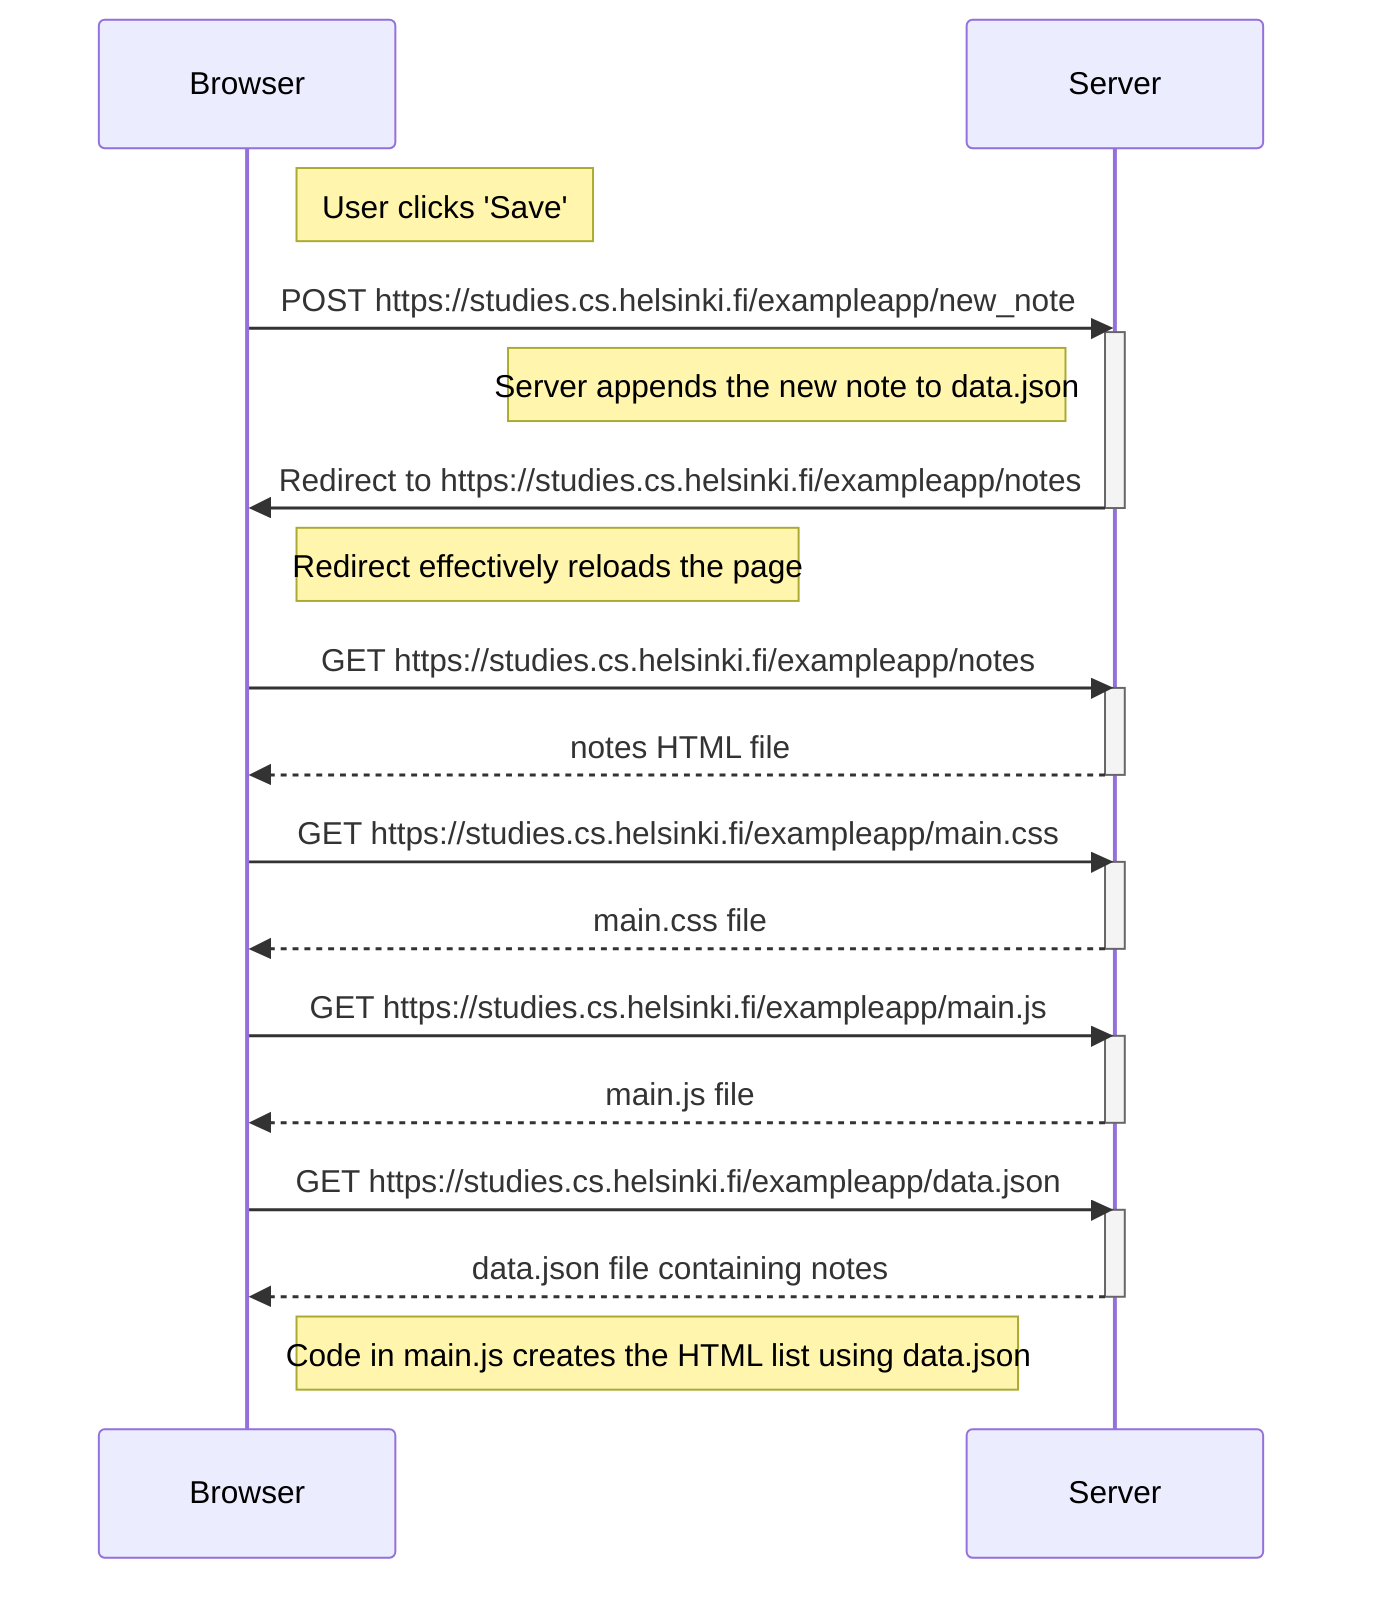 sequenceDiagram
    participant Browser
    participant Server
    Note right of Browser: User clicks 'Save'

    Browser->>Server: POST https://studies.cs.helsinki.fi/exampleapp/new_note
    activate Server
    Note left of Server: Server appends the new note to data.json

    Server->>Browser: Redirect to https://studies.cs.helsinki.fi/exampleapp/notes
    deactivate Server

    Note right of Browser: Redirect effectively reloads the page

    Browser->>Server: GET https://studies.cs.helsinki.fi/exampleapp/notes
    activate Server
    Server-->>Browser: notes HTML file
    deactivate Server

    Browser->>Server: GET https://studies.cs.helsinki.fi/exampleapp/main.css
    activate Server
    Server-->>Browser: main.css file
    deactivate Server

    Browser->>Server: GET https://studies.cs.helsinki.fi/exampleapp/main.js
    activate Server
    Server-->>Browser: main.js file
    deactivate Server

    Browser->>Server: GET https://studies.cs.helsinki.fi/exampleapp/data.json
    activate Server
    Server-->>Browser: data.json file containing notes
    deactivate Server

    Note right of Browser: Code in main.js creates the HTML list using data.json